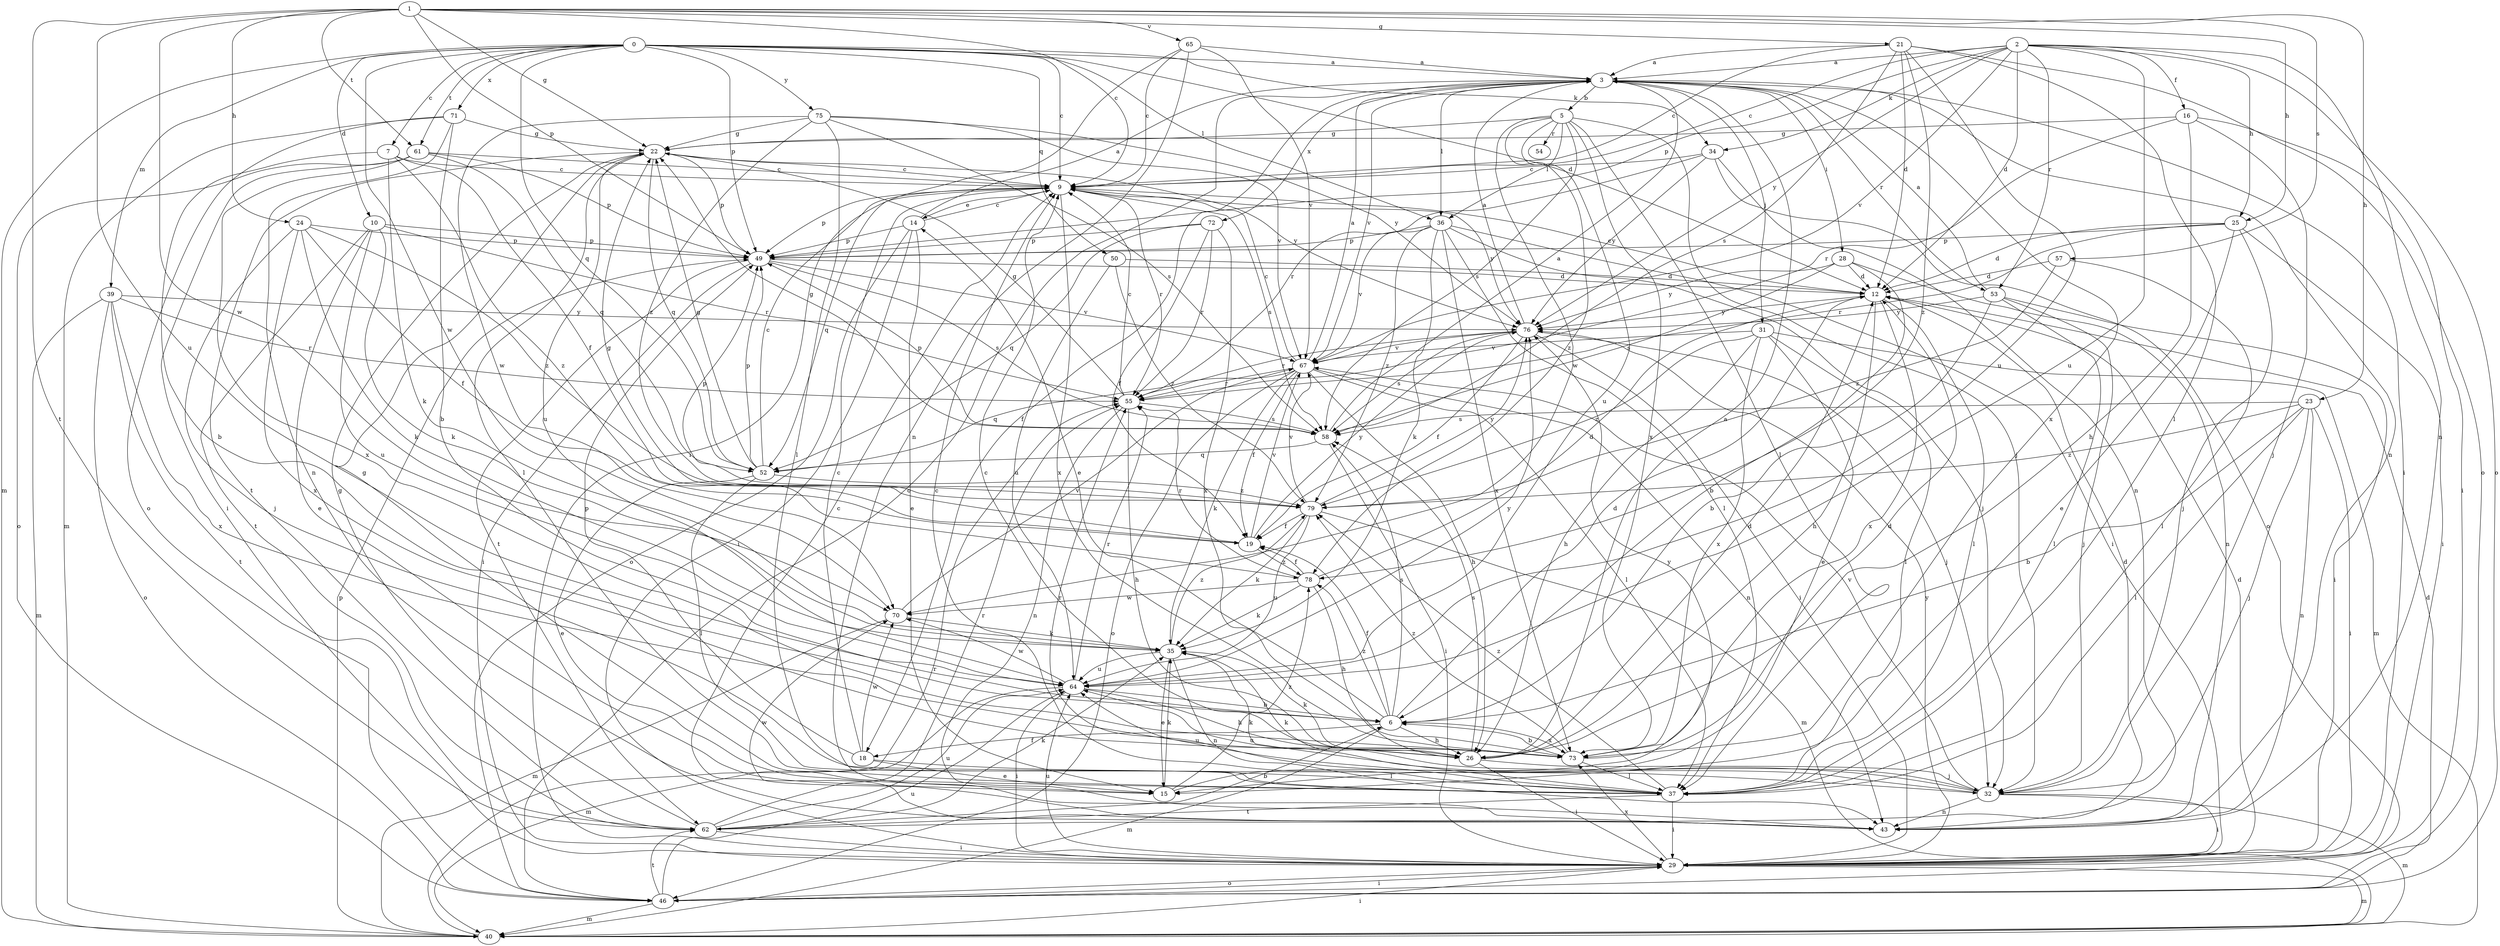 strict digraph  {
0;
1;
2;
3;
5;
6;
7;
9;
10;
12;
14;
15;
16;
18;
19;
21;
22;
23;
24;
25;
26;
28;
29;
31;
32;
34;
35;
36;
37;
39;
40;
43;
46;
49;
50;
52;
53;
54;
55;
57;
58;
61;
62;
64;
65;
67;
70;
71;
72;
73;
75;
76;
78;
79;
0 -> 3  [label=a];
0 -> 7  [label=c];
0 -> 9  [label=c];
0 -> 10  [label=d];
0 -> 12  [label=d];
0 -> 34  [label=k];
0 -> 36  [label=l];
0 -> 39  [label=m];
0 -> 40  [label=m];
0 -> 49  [label=p];
0 -> 50  [label=q];
0 -> 52  [label=q];
0 -> 61  [label=t];
0 -> 70  [label=w];
0 -> 71  [label=x];
0 -> 75  [label=y];
1 -> 9  [label=c];
1 -> 21  [label=g];
1 -> 22  [label=g];
1 -> 23  [label=h];
1 -> 24  [label=h];
1 -> 25  [label=h];
1 -> 49  [label=p];
1 -> 57  [label=s];
1 -> 61  [label=t];
1 -> 62  [label=t];
1 -> 64  [label=u];
1 -> 65  [label=v];
1 -> 70  [label=w];
2 -> 3  [label=a];
2 -> 9  [label=c];
2 -> 12  [label=d];
2 -> 16  [label=f];
2 -> 25  [label=h];
2 -> 34  [label=k];
2 -> 43  [label=n];
2 -> 46  [label=o];
2 -> 49  [label=p];
2 -> 53  [label=r];
2 -> 64  [label=u];
2 -> 67  [label=v];
2 -> 76  [label=y];
3 -> 5  [label=b];
3 -> 18  [label=f];
3 -> 28  [label=i];
3 -> 29  [label=i];
3 -> 31  [label=j];
3 -> 36  [label=l];
3 -> 43  [label=n];
3 -> 46  [label=o];
3 -> 53  [label=r];
3 -> 67  [label=v];
3 -> 72  [label=x];
3 -> 73  [label=x];
5 -> 22  [label=g];
5 -> 32  [label=j];
5 -> 36  [label=l];
5 -> 37  [label=l];
5 -> 54  [label=r];
5 -> 58  [label=s];
5 -> 64  [label=u];
5 -> 70  [label=w];
5 -> 73  [label=x];
5 -> 78  [label=z];
6 -> 12  [label=d];
6 -> 14  [label=e];
6 -> 18  [label=f];
6 -> 19  [label=f];
6 -> 26  [label=h];
6 -> 40  [label=m];
6 -> 58  [label=s];
6 -> 73  [label=x];
6 -> 78  [label=z];
7 -> 6  [label=b];
7 -> 9  [label=c];
7 -> 19  [label=f];
7 -> 35  [label=k];
7 -> 78  [label=z];
9 -> 14  [label=e];
9 -> 49  [label=p];
9 -> 52  [label=q];
9 -> 55  [label=r];
9 -> 58  [label=s];
9 -> 73  [label=x];
9 -> 76  [label=y];
10 -> 15  [label=e];
10 -> 35  [label=k];
10 -> 49  [label=p];
10 -> 55  [label=r];
10 -> 62  [label=t];
10 -> 64  [label=u];
12 -> 9  [label=c];
12 -> 26  [label=h];
12 -> 37  [label=l];
12 -> 73  [label=x];
12 -> 76  [label=y];
14 -> 3  [label=a];
14 -> 9  [label=c];
14 -> 15  [label=e];
14 -> 29  [label=i];
14 -> 46  [label=o];
14 -> 49  [label=p];
15 -> 35  [label=k];
15 -> 76  [label=y];
15 -> 78  [label=z];
16 -> 22  [label=g];
16 -> 26  [label=h];
16 -> 29  [label=i];
16 -> 32  [label=j];
16 -> 55  [label=r];
18 -> 9  [label=c];
18 -> 15  [label=e];
18 -> 37  [label=l];
18 -> 49  [label=p];
18 -> 70  [label=w];
19 -> 22  [label=g];
19 -> 67  [label=v];
19 -> 76  [label=y];
19 -> 78  [label=z];
21 -> 3  [label=a];
21 -> 9  [label=c];
21 -> 12  [label=d];
21 -> 37  [label=l];
21 -> 46  [label=o];
21 -> 58  [label=s];
21 -> 64  [label=u];
21 -> 78  [label=z];
22 -> 9  [label=c];
22 -> 37  [label=l];
22 -> 49  [label=p];
22 -> 52  [label=q];
22 -> 62  [label=t];
22 -> 64  [label=u];
22 -> 76  [label=y];
23 -> 6  [label=b];
23 -> 29  [label=i];
23 -> 32  [label=j];
23 -> 37  [label=l];
23 -> 43  [label=n];
23 -> 58  [label=s];
23 -> 79  [label=z];
24 -> 19  [label=f];
24 -> 32  [label=j];
24 -> 35  [label=k];
24 -> 49  [label=p];
24 -> 73  [label=x];
24 -> 79  [label=z];
25 -> 12  [label=d];
25 -> 15  [label=e];
25 -> 29  [label=i];
25 -> 32  [label=j];
25 -> 49  [label=p];
25 -> 55  [label=r];
26 -> 3  [label=a];
26 -> 9  [label=c];
26 -> 12  [label=d];
26 -> 29  [label=i];
26 -> 32  [label=j];
26 -> 35  [label=k];
26 -> 58  [label=s];
28 -> 6  [label=b];
28 -> 12  [label=d];
28 -> 43  [label=n];
28 -> 58  [label=s];
28 -> 76  [label=y];
29 -> 12  [label=d];
29 -> 40  [label=m];
29 -> 46  [label=o];
29 -> 64  [label=u];
29 -> 73  [label=x];
29 -> 76  [label=y];
31 -> 15  [label=e];
31 -> 26  [label=h];
31 -> 37  [label=l];
31 -> 40  [label=m];
31 -> 67  [label=v];
31 -> 73  [label=x];
31 -> 79  [label=z];
32 -> 29  [label=i];
32 -> 35  [label=k];
32 -> 40  [label=m];
32 -> 43  [label=n];
32 -> 55  [label=r];
32 -> 64  [label=u];
32 -> 67  [label=v];
34 -> 9  [label=c];
34 -> 43  [label=n];
34 -> 46  [label=o];
34 -> 55  [label=r];
34 -> 76  [label=y];
35 -> 15  [label=e];
35 -> 43  [label=n];
35 -> 64  [label=u];
35 -> 79  [label=z];
36 -> 29  [label=i];
36 -> 32  [label=j];
36 -> 35  [label=k];
36 -> 37  [label=l];
36 -> 49  [label=p];
36 -> 67  [label=v];
36 -> 73  [label=x];
36 -> 79  [label=z];
37 -> 9  [label=c];
37 -> 22  [label=g];
37 -> 29  [label=i];
37 -> 35  [label=k];
37 -> 62  [label=t];
37 -> 64  [label=u];
37 -> 79  [label=z];
39 -> 40  [label=m];
39 -> 46  [label=o];
39 -> 55  [label=r];
39 -> 62  [label=t];
39 -> 73  [label=x];
39 -> 76  [label=y];
40 -> 29  [label=i];
40 -> 49  [label=p];
40 -> 55  [label=r];
43 -> 9  [label=c];
43 -> 70  [label=w];
46 -> 12  [label=d];
46 -> 29  [label=i];
46 -> 40  [label=m];
46 -> 62  [label=t];
46 -> 64  [label=u];
49 -> 12  [label=d];
49 -> 29  [label=i];
49 -> 58  [label=s];
49 -> 62  [label=t];
49 -> 67  [label=v];
50 -> 12  [label=d];
50 -> 64  [label=u];
50 -> 79  [label=z];
52 -> 9  [label=c];
52 -> 15  [label=e];
52 -> 22  [label=g];
52 -> 37  [label=l];
52 -> 49  [label=p];
52 -> 79  [label=z];
53 -> 3  [label=a];
53 -> 6  [label=b];
53 -> 29  [label=i];
53 -> 32  [label=j];
53 -> 37  [label=l];
53 -> 76  [label=y];
55 -> 9  [label=c];
55 -> 22  [label=g];
55 -> 26  [label=h];
55 -> 43  [label=n];
55 -> 58  [label=s];
57 -> 12  [label=d];
57 -> 37  [label=l];
57 -> 79  [label=z];
58 -> 3  [label=a];
58 -> 22  [label=g];
58 -> 29  [label=i];
58 -> 49  [label=p];
58 -> 52  [label=q];
61 -> 9  [label=c];
61 -> 29  [label=i];
61 -> 46  [label=o];
61 -> 49  [label=p];
61 -> 52  [label=q];
61 -> 73  [label=x];
62 -> 6  [label=b];
62 -> 12  [label=d];
62 -> 22  [label=g];
62 -> 29  [label=i];
62 -> 35  [label=k];
62 -> 55  [label=r];
62 -> 64  [label=u];
64 -> 6  [label=b];
64 -> 26  [label=h];
64 -> 29  [label=i];
64 -> 40  [label=m];
64 -> 55  [label=r];
64 -> 70  [label=w];
64 -> 76  [label=y];
65 -> 3  [label=a];
65 -> 9  [label=c];
65 -> 29  [label=i];
65 -> 43  [label=n];
65 -> 67  [label=v];
67 -> 3  [label=a];
67 -> 9  [label=c];
67 -> 19  [label=f];
67 -> 26  [label=h];
67 -> 35  [label=k];
67 -> 37  [label=l];
67 -> 43  [label=n];
67 -> 46  [label=o];
67 -> 52  [label=q];
67 -> 55  [label=r];
70 -> 35  [label=k];
70 -> 40  [label=m];
70 -> 67  [label=v];
71 -> 6  [label=b];
71 -> 22  [label=g];
71 -> 40  [label=m];
71 -> 43  [label=n];
71 -> 46  [label=o];
72 -> 19  [label=f];
72 -> 49  [label=p];
72 -> 52  [label=q];
72 -> 55  [label=r];
72 -> 73  [label=x];
73 -> 6  [label=b];
73 -> 12  [label=d];
73 -> 37  [label=l];
73 -> 79  [label=z];
75 -> 22  [label=g];
75 -> 37  [label=l];
75 -> 58  [label=s];
75 -> 67  [label=v];
75 -> 70  [label=w];
75 -> 76  [label=y];
75 -> 79  [label=z];
76 -> 3  [label=a];
76 -> 19  [label=f];
76 -> 29  [label=i];
76 -> 32  [label=j];
76 -> 55  [label=r];
76 -> 58  [label=s];
76 -> 67  [label=v];
78 -> 12  [label=d];
78 -> 19  [label=f];
78 -> 26  [label=h];
78 -> 35  [label=k];
78 -> 55  [label=r];
78 -> 70  [label=w];
79 -> 19  [label=f];
79 -> 35  [label=k];
79 -> 40  [label=m];
79 -> 49  [label=p];
79 -> 64  [label=u];
79 -> 67  [label=v];
79 -> 76  [label=y];
}
